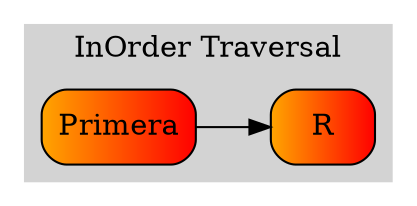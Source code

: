 digraph arbol
{
	rankdir=LR;
	ordering=out;	graph [splines=compound,nodesep=0.5];
	subgraph cluster_0{
	style=filled;
	color=lightgrey;
	labelloc=t;
	node [shape = rectangle, style="rounded,filled", fillcolor="orange:red",width=0.7,height=0.5];

	NodoPrimera[label="Primera"];
	NodoR[label="R"];


	NodoPrimera->NodoR;

	label="InOrder Traversal";
	}
}
